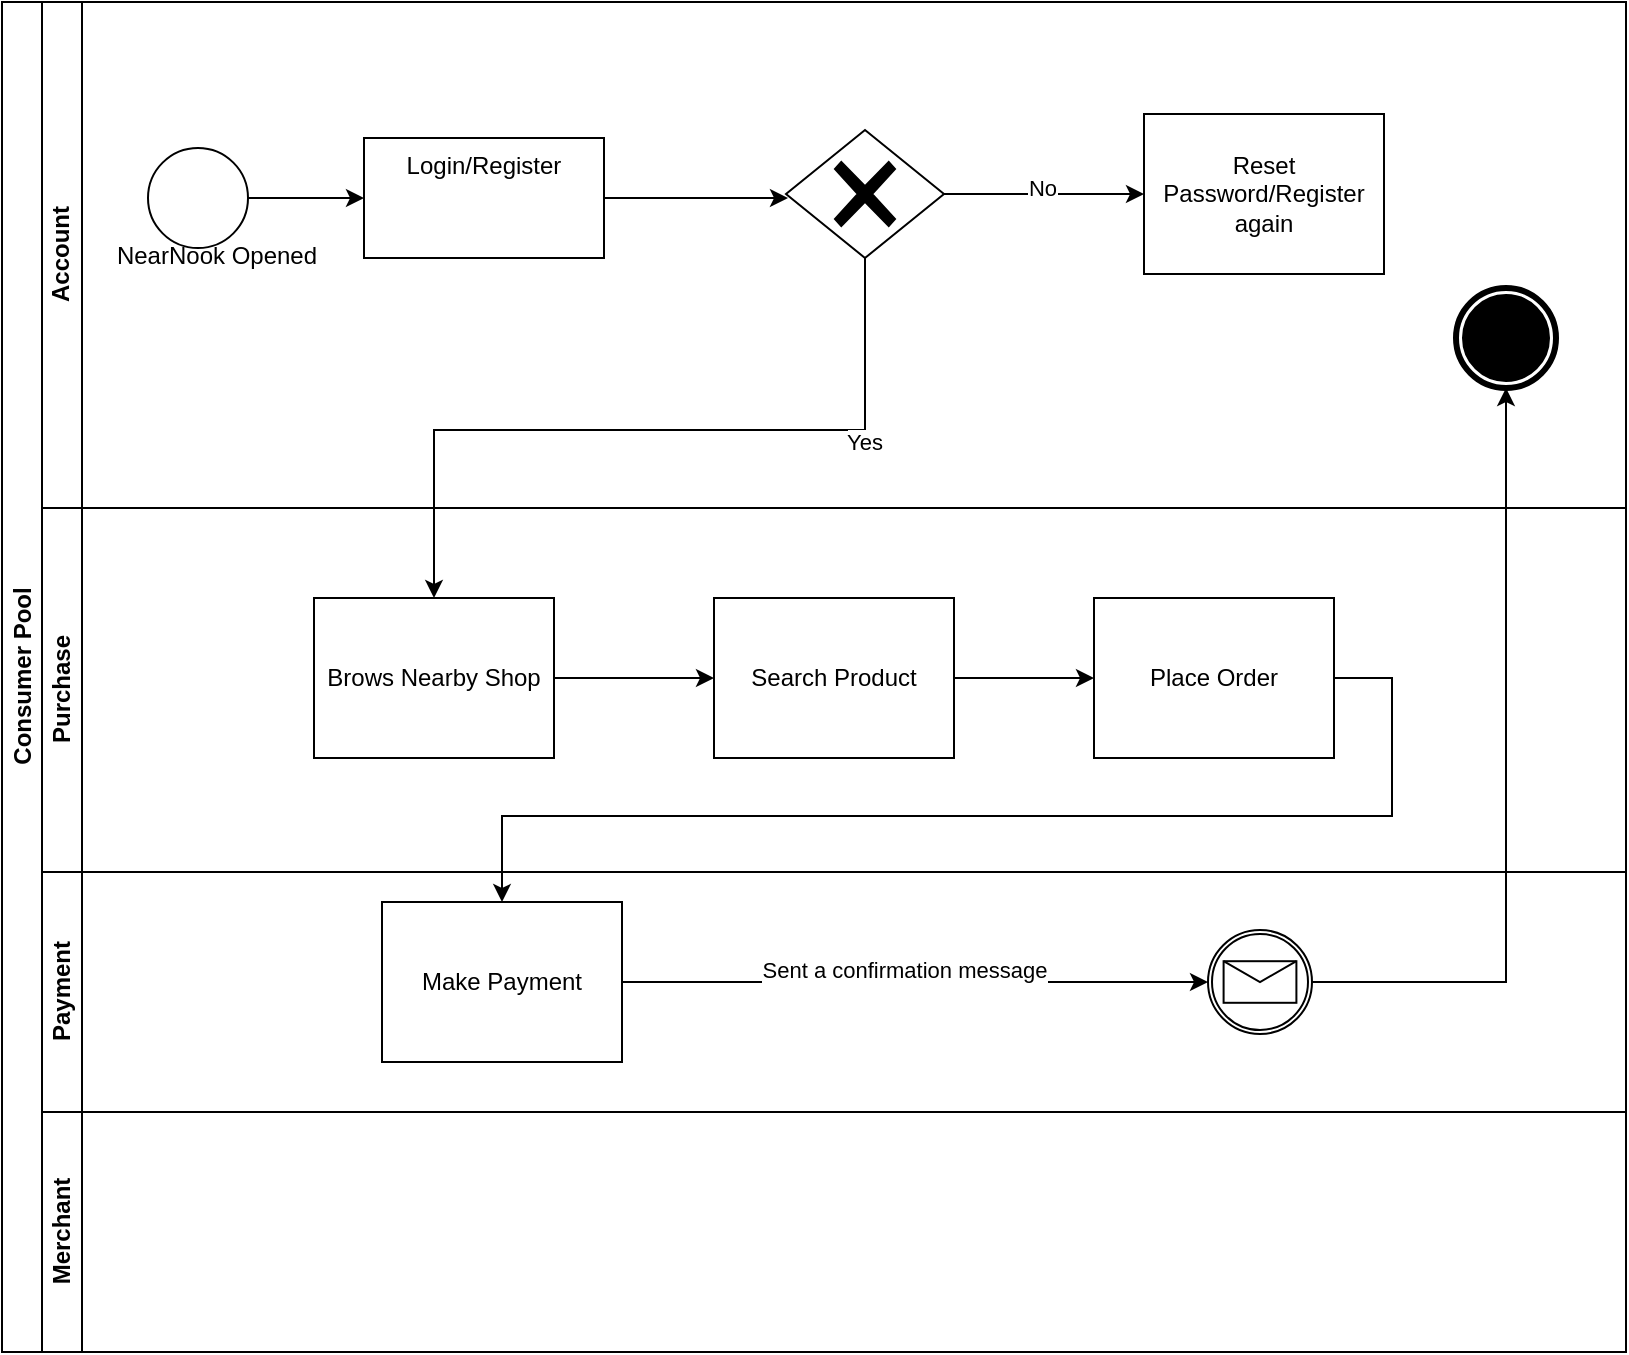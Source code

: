 <mxfile version="26.0.11">
  <diagram name="Page-1" id="ad8XgFdL1To_wGdWB6Hv">
    <mxGraphModel dx="1843" dy="847" grid="0" gridSize="10" guides="1" tooltips="1" connect="1" arrows="1" fold="1" page="1" pageScale="1" pageWidth="850" pageHeight="1100" math="0" shadow="0">
      <root>
        <mxCell id="0" />
        <mxCell id="1" parent="0" />
        <mxCell id="-mbLjxKK50Jv_8rm8sOr-2" value="Consumer Pool" style="swimlane;html=1;childLayout=stackLayout;resizeParent=1;resizeParentMax=0;horizontal=0;startSize=20;horizontalStack=0;whiteSpace=wrap;" vertex="1" parent="1">
          <mxGeometry x="39" y="9" width="812" height="675" as="geometry" />
        </mxCell>
        <mxCell id="-mbLjxKK50Jv_8rm8sOr-3" value="Account" style="swimlane;html=1;startSize=20;horizontal=0;" vertex="1" parent="-mbLjxKK50Jv_8rm8sOr-2">
          <mxGeometry x="20" width="792" height="253" as="geometry" />
        </mxCell>
        <mxCell id="-mbLjxKK50Jv_8rm8sOr-17" value="" style="edgeStyle=orthogonalEdgeStyle;rounded=0;orthogonalLoop=1;jettySize=auto;html=1;" edge="1" parent="-mbLjxKK50Jv_8rm8sOr-3" source="-mbLjxKK50Jv_8rm8sOr-14" target="-mbLjxKK50Jv_8rm8sOr-16">
          <mxGeometry relative="1" as="geometry" />
        </mxCell>
        <mxCell id="-mbLjxKK50Jv_8rm8sOr-14" value="" style="points=[[0.145,0.145,0],[0.5,0,0],[0.855,0.145,0],[1,0.5,0],[0.855,0.855,0],[0.5,1,0],[0.145,0.855,0],[0,0.5,0]];shape=mxgraph.bpmn.event;html=1;verticalLabelPosition=bottom;labelBackgroundColor=#ffffff;verticalAlign=top;align=center;perimeter=ellipsePerimeter;outlineConnect=0;aspect=fixed;outline=standard;symbol=general;" vertex="1" parent="-mbLjxKK50Jv_8rm8sOr-3">
          <mxGeometry x="53" y="73" width="50" height="50" as="geometry" />
        </mxCell>
        <mxCell id="-mbLjxKK50Jv_8rm8sOr-19" value="" style="edgeStyle=orthogonalEdgeStyle;rounded=0;orthogonalLoop=1;jettySize=auto;html=1;" edge="1" parent="-mbLjxKK50Jv_8rm8sOr-3" source="-mbLjxKK50Jv_8rm8sOr-16">
          <mxGeometry relative="1" as="geometry">
            <mxPoint x="373" y="98" as="targetPoint" />
          </mxGeometry>
        </mxCell>
        <mxCell id="-mbLjxKK50Jv_8rm8sOr-16" value="Login/Register" style="whiteSpace=wrap;html=1;verticalAlign=top;labelBackgroundColor=#ffffff;" vertex="1" parent="-mbLjxKK50Jv_8rm8sOr-3">
          <mxGeometry x="161" y="68" width="120" height="60" as="geometry" />
        </mxCell>
        <mxCell id="-mbLjxKK50Jv_8rm8sOr-20" value="" style="points=[[0.25,0.25,0],[0.5,0,0],[0.75,0.25,0],[1,0.5,0],[0.75,0.75,0],[0.5,1,0],[0.25,0.75,0],[0,0.5,0]];shape=mxgraph.bpmn.gateway2;html=1;verticalLabelPosition=bottom;labelBackgroundColor=#ffffff;verticalAlign=top;align=center;perimeter=rhombusPerimeter;outlineConnect=0;outline=none;symbol=none;gwType=exclusive;" vertex="1" parent="-mbLjxKK50Jv_8rm8sOr-3">
          <mxGeometry x="372" y="64" width="79" height="64" as="geometry" />
        </mxCell>
        <mxCell id="-mbLjxKK50Jv_8rm8sOr-15" value="NearNook Opened" style="text;html=1;align=center;verticalAlign=middle;resizable=0;points=[];autosize=1;strokeColor=none;fillColor=none;" vertex="1" parent="-mbLjxKK50Jv_8rm8sOr-3">
          <mxGeometry x="28" y="113.5" width="118" height="26" as="geometry" />
        </mxCell>
        <mxCell id="-mbLjxKK50Jv_8rm8sOr-28" value="Reset Password/Register again" style="points=[[0.25,0,0],[0.5,0,0],[0.75,0,0],[1,0.25,0],[1,0.5,0],[1,0.75,0],[0.75,1,0],[0.5,1,0],[0.25,1,0],[0,0.75,0],[0,0.5,0],[0,0.25,0]];shape=mxgraph.bpmn.task2;whiteSpace=wrap;rectStyle=rounded;size=10;html=1;container=1;expand=0;collapsible=0;taskMarker=abstract;" vertex="1" parent="-mbLjxKK50Jv_8rm8sOr-3">
          <mxGeometry x="551" y="56" width="120" height="80" as="geometry" />
        </mxCell>
        <mxCell id="-mbLjxKK50Jv_8rm8sOr-25" style="edgeStyle=orthogonalEdgeStyle;rounded=0;orthogonalLoop=1;jettySize=auto;html=1;" edge="1" parent="-mbLjxKK50Jv_8rm8sOr-3" source="-mbLjxKK50Jv_8rm8sOr-20" target="-mbLjxKK50Jv_8rm8sOr-28">
          <mxGeometry relative="1" as="geometry">
            <mxPoint x="585" y="96" as="targetPoint" />
          </mxGeometry>
        </mxCell>
        <mxCell id="-mbLjxKK50Jv_8rm8sOr-26" value="No" style="edgeLabel;html=1;align=center;verticalAlign=middle;resizable=0;points=[];" vertex="1" connectable="0" parent="-mbLjxKK50Jv_8rm8sOr-25">
          <mxGeometry x="-0.018" y="3" relative="1" as="geometry">
            <mxPoint as="offset" />
          </mxGeometry>
        </mxCell>
        <mxCell id="-mbLjxKK50Jv_8rm8sOr-44" value="" style="points=[[0.145,0.145,0],[0.5,0,0],[0.855,0.145,0],[1,0.5,0],[0.855,0.855,0],[0.5,1,0],[0.145,0.855,0],[0,0.5,0]];shape=mxgraph.bpmn.event;html=1;verticalLabelPosition=bottom;labelBackgroundColor=#ffffff;verticalAlign=top;align=center;perimeter=ellipsePerimeter;outlineConnect=0;aspect=fixed;outline=end;symbol=terminate;" vertex="1" parent="-mbLjxKK50Jv_8rm8sOr-3">
          <mxGeometry x="707" y="143" width="50" height="50" as="geometry" />
        </mxCell>
        <mxCell id="-mbLjxKK50Jv_8rm8sOr-13" value="Purchase" style="swimlane;html=1;startSize=20;horizontal=0;" vertex="1" parent="-mbLjxKK50Jv_8rm8sOr-2">
          <mxGeometry x="20" y="253" width="792" height="182" as="geometry" />
        </mxCell>
        <mxCell id="-mbLjxKK50Jv_8rm8sOr-33" value="" style="edgeStyle=orthogonalEdgeStyle;rounded=0;orthogonalLoop=1;jettySize=auto;html=1;" edge="1" parent="-mbLjxKK50Jv_8rm8sOr-13" source="-mbLjxKK50Jv_8rm8sOr-31" target="-mbLjxKK50Jv_8rm8sOr-32">
          <mxGeometry relative="1" as="geometry" />
        </mxCell>
        <mxCell id="-mbLjxKK50Jv_8rm8sOr-31" value="Brows Nearby Shop" style="points=[[0.25,0,0],[0.5,0,0],[0.75,0,0],[1,0.25,0],[1,0.5,0],[1,0.75,0],[0.75,1,0],[0.5,1,0],[0.25,1,0],[0,0.75,0],[0,0.5,0],[0,0.25,0]];shape=mxgraph.bpmn.task2;whiteSpace=wrap;rectStyle=rounded;size=10;html=1;container=1;expand=0;collapsible=0;taskMarker=abstract;" vertex="1" parent="-mbLjxKK50Jv_8rm8sOr-13">
          <mxGeometry x="136" y="45" width="120" height="80" as="geometry" />
        </mxCell>
        <mxCell id="-mbLjxKK50Jv_8rm8sOr-32" value="Search Product" style="points=[[0.25,0,0],[0.5,0,0],[0.75,0,0],[1,0.25,0],[1,0.5,0],[1,0.75,0],[0.75,1,0],[0.5,1,0],[0.25,1,0],[0,0.75,0],[0,0.5,0],[0,0.25,0]];shape=mxgraph.bpmn.task2;whiteSpace=wrap;rectStyle=rounded;size=10;html=1;container=1;expand=0;collapsible=0;taskMarker=abstract;" vertex="1" parent="-mbLjxKK50Jv_8rm8sOr-13">
          <mxGeometry x="336" y="45" width="120" height="80" as="geometry" />
        </mxCell>
        <mxCell id="-mbLjxKK50Jv_8rm8sOr-37" value="" style="edgeStyle=orthogonalEdgeStyle;rounded=0;orthogonalLoop=1;jettySize=auto;html=1;" edge="1" parent="-mbLjxKK50Jv_8rm8sOr-13" source="-mbLjxKK50Jv_8rm8sOr-32" target="-mbLjxKK50Jv_8rm8sOr-36">
          <mxGeometry relative="1" as="geometry">
            <mxPoint x="515" y="347" as="sourcePoint" />
            <mxPoint x="728" y="350" as="targetPoint" />
          </mxGeometry>
        </mxCell>
        <mxCell id="-mbLjxKK50Jv_8rm8sOr-36" value="Place Order" style="points=[[0.25,0,0],[0.5,0,0],[0.75,0,0],[1,0.25,0],[1,0.5,0],[1,0.75,0],[0.75,1,0],[0.5,1,0],[0.25,1,0],[0,0.75,0],[0,0.5,0],[0,0.25,0]];shape=mxgraph.bpmn.task2;whiteSpace=wrap;rectStyle=rounded;size=10;html=1;container=1;expand=0;collapsible=0;taskMarker=abstract;" vertex="1" parent="-mbLjxKK50Jv_8rm8sOr-13">
          <mxGeometry x="526" y="45" width="120" height="80" as="geometry" />
        </mxCell>
        <mxCell id="-mbLjxKK50Jv_8rm8sOr-4" value="Payment" style="swimlane;html=1;startSize=20;horizontal=0;" vertex="1" parent="-mbLjxKK50Jv_8rm8sOr-2">
          <mxGeometry x="20" y="435" width="792" height="120" as="geometry" />
        </mxCell>
        <mxCell id="-mbLjxKK50Jv_8rm8sOr-38" value="Make Payment" style="points=[[0.25,0,0],[0.5,0,0],[0.75,0,0],[1,0.25,0],[1,0.5,0],[1,0.75,0],[0.75,1,0],[0.5,1,0],[0.25,1,0],[0,0.75,0],[0,0.5,0],[0,0.25,0]];shape=mxgraph.bpmn.task2;whiteSpace=wrap;rectStyle=rounded;size=10;html=1;container=1;expand=0;collapsible=0;taskMarker=abstract;" vertex="1" parent="-mbLjxKK50Jv_8rm8sOr-4">
          <mxGeometry x="170" y="15" width="120" height="80" as="geometry" />
        </mxCell>
        <mxCell id="-mbLjxKK50Jv_8rm8sOr-39" value="" style="points=[[0.145,0.145,0],[0.5,0,0],[0.855,0.145,0],[1,0.5,0],[0.855,0.855,0],[0.5,1,0],[0.145,0.855,0],[0,0.5,0]];shape=mxgraph.bpmn.event;html=1;verticalLabelPosition=bottom;labelBackgroundColor=#ffffff;verticalAlign=top;align=center;perimeter=ellipsePerimeter;outlineConnect=0;aspect=fixed;outline=catching;symbol=message;" vertex="1" parent="-mbLjxKK50Jv_8rm8sOr-4">
          <mxGeometry x="583" y="29" width="52" height="52" as="geometry" />
        </mxCell>
        <mxCell id="-mbLjxKK50Jv_8rm8sOr-40" style="edgeStyle=orthogonalEdgeStyle;rounded=0;orthogonalLoop=1;jettySize=auto;html=1;entryX=0;entryY=0.5;entryDx=0;entryDy=0;entryPerimeter=0;" edge="1" parent="-mbLjxKK50Jv_8rm8sOr-4" source="-mbLjxKK50Jv_8rm8sOr-38" target="-mbLjxKK50Jv_8rm8sOr-39">
          <mxGeometry relative="1" as="geometry" />
        </mxCell>
        <mxCell id="-mbLjxKK50Jv_8rm8sOr-41" value="Sent a confirmation message" style="edgeLabel;html=1;align=center;verticalAlign=middle;resizable=0;points=[];" vertex="1" connectable="0" parent="-mbLjxKK50Jv_8rm8sOr-40">
          <mxGeometry x="-0.04" y="6" relative="1" as="geometry">
            <mxPoint as="offset" />
          </mxGeometry>
        </mxCell>
        <mxCell id="-mbLjxKK50Jv_8rm8sOr-5" value="Merchant" style="swimlane;html=1;startSize=20;horizontal=0;" vertex="1" parent="-mbLjxKK50Jv_8rm8sOr-2">
          <mxGeometry x="20" y="555" width="792" height="120" as="geometry" />
        </mxCell>
        <mxCell id="-mbLjxKK50Jv_8rm8sOr-29" style="edgeStyle=orthogonalEdgeStyle;rounded=0;orthogonalLoop=1;jettySize=auto;html=1;entryX=0.5;entryY=0;entryDx=0;entryDy=0;entryPerimeter=0;" edge="1" parent="-mbLjxKK50Jv_8rm8sOr-2" source="-mbLjxKK50Jv_8rm8sOr-20" target="-mbLjxKK50Jv_8rm8sOr-31">
          <mxGeometry relative="1" as="geometry">
            <mxPoint x="391" y="211" as="targetPoint" />
            <Array as="points">
              <mxPoint x="431" y="214" />
              <mxPoint x="216" y="214" />
            </Array>
          </mxGeometry>
        </mxCell>
        <mxCell id="-mbLjxKK50Jv_8rm8sOr-30" value="Yes" style="edgeLabel;html=1;align=center;verticalAlign=middle;resizable=0;points=[];" vertex="1" connectable="0" parent="-mbLjxKK50Jv_8rm8sOr-29">
          <mxGeometry x="-0.549" y="5" relative="1" as="geometry">
            <mxPoint y="1" as="offset" />
          </mxGeometry>
        </mxCell>
        <mxCell id="-mbLjxKK50Jv_8rm8sOr-35" value="" style="edgeStyle=orthogonalEdgeStyle;rounded=0;orthogonalLoop=1;jettySize=auto;html=1;entryX=0.5;entryY=0;entryDx=0;entryDy=0;entryPerimeter=0;" edge="1" parent="-mbLjxKK50Jv_8rm8sOr-2" source="-mbLjxKK50Jv_8rm8sOr-36" target="-mbLjxKK50Jv_8rm8sOr-38">
          <mxGeometry relative="1" as="geometry">
            <mxPoint x="705" y="338" as="targetPoint" />
            <Array as="points">
              <mxPoint x="695" y="338" />
              <mxPoint x="695" y="407" />
              <mxPoint x="250" y="407" />
            </Array>
          </mxGeometry>
        </mxCell>
        <mxCell id="-mbLjxKK50Jv_8rm8sOr-43" style="edgeStyle=orthogonalEdgeStyle;rounded=0;orthogonalLoop=1;jettySize=auto;html=1;" edge="1" parent="-mbLjxKK50Jv_8rm8sOr-2" source="-mbLjxKK50Jv_8rm8sOr-39" target="-mbLjxKK50Jv_8rm8sOr-44">
          <mxGeometry relative="1" as="geometry">
            <mxPoint x="733" y="155" as="targetPoint" />
          </mxGeometry>
        </mxCell>
      </root>
    </mxGraphModel>
  </diagram>
</mxfile>
